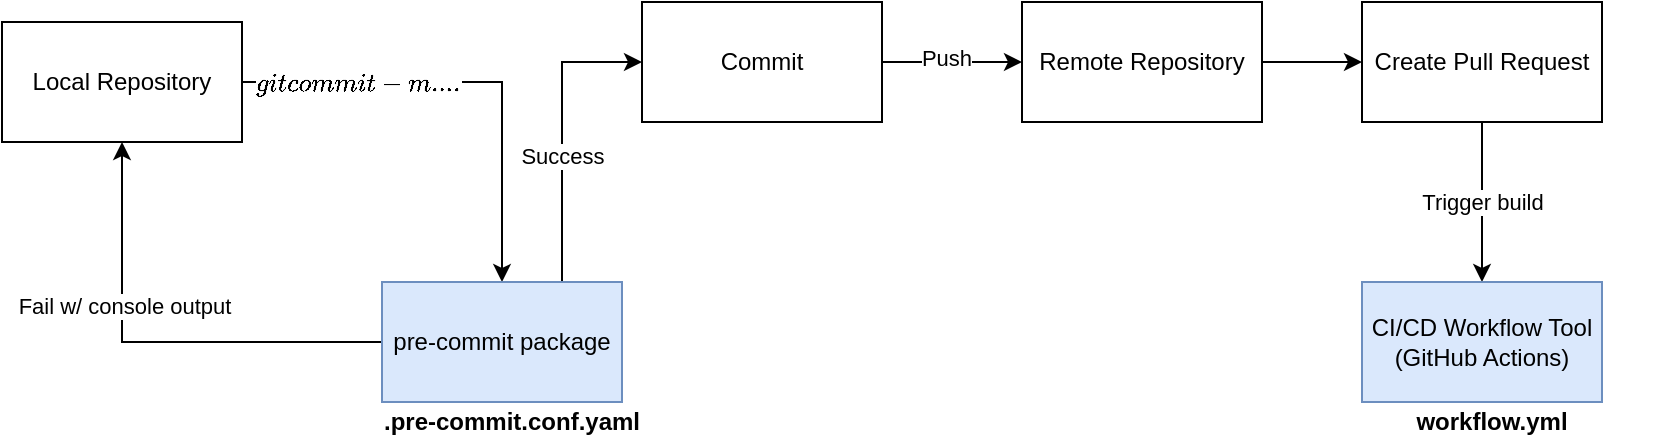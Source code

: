 <mxfile version="14.0.1" type="github">
  <diagram id="LUZRpnDYOSmTcrTUCKQi" name="Page-1">
    <mxGraphModel dx="2248" dy="1072" grid="1" gridSize="10" guides="1" tooltips="1" connect="1" arrows="1" fold="1" page="1" pageScale="1" pageWidth="850" pageHeight="1100" math="0" shadow="0">
      <root>
        <mxCell id="0" />
        <mxCell id="1" parent="0" />
        <mxCell id="aiKtJf3bWdpTuvma7a3a-4" style="edgeStyle=orthogonalEdgeStyle;rounded=0;orthogonalLoop=1;jettySize=auto;html=1;entryX=0.5;entryY=0;entryDx=0;entryDy=0;" edge="1" parent="1" source="aiKtJf3bWdpTuvma7a3a-1" target="aiKtJf3bWdpTuvma7a3a-7">
          <mxGeometry relative="1" as="geometry" />
        </mxCell>
        <mxCell id="aiKtJf3bWdpTuvma7a3a-24" value="`git commit -m ....`" style="edgeLabel;html=1;align=center;verticalAlign=middle;resizable=0;points=[];" vertex="1" connectable="0" parent="aiKtJf3bWdpTuvma7a3a-4">
          <mxGeometry x="-0.5" y="-1" relative="1" as="geometry">
            <mxPoint as="offset" />
          </mxGeometry>
        </mxCell>
        <mxCell id="aiKtJf3bWdpTuvma7a3a-1" value="Local Repository" style="rounded=0;whiteSpace=wrap;html=1;" vertex="1" parent="1">
          <mxGeometry x="-20" y="330" width="120" height="60" as="geometry" />
        </mxCell>
        <mxCell id="aiKtJf3bWdpTuvma7a3a-5" style="edgeStyle=orthogonalEdgeStyle;rounded=0;orthogonalLoop=1;jettySize=auto;html=1;" edge="1" parent="1" source="aiKtJf3bWdpTuvma7a3a-2" target="aiKtJf3bWdpTuvma7a3a-3">
          <mxGeometry relative="1" as="geometry" />
        </mxCell>
        <mxCell id="aiKtJf3bWdpTuvma7a3a-27" value="Push" style="edgeLabel;html=1;align=center;verticalAlign=middle;resizable=0;points=[];" vertex="1" connectable="0" parent="aiKtJf3bWdpTuvma7a3a-5">
          <mxGeometry x="-0.092" y="2" relative="1" as="geometry">
            <mxPoint as="offset" />
          </mxGeometry>
        </mxCell>
        <mxCell id="aiKtJf3bWdpTuvma7a3a-2" value="Commit" style="rounded=0;whiteSpace=wrap;html=1;" vertex="1" parent="1">
          <mxGeometry x="300" y="320" width="120" height="60" as="geometry" />
        </mxCell>
        <mxCell id="aiKtJf3bWdpTuvma7a3a-26" value="" style="edgeStyle=orthogonalEdgeStyle;rounded=0;orthogonalLoop=1;jettySize=auto;html=1;" edge="1" parent="1" source="aiKtJf3bWdpTuvma7a3a-3" target="aiKtJf3bWdpTuvma7a3a-18">
          <mxGeometry relative="1" as="geometry" />
        </mxCell>
        <mxCell id="aiKtJf3bWdpTuvma7a3a-3" value="Remote Repository" style="rounded=0;whiteSpace=wrap;html=1;" vertex="1" parent="1">
          <mxGeometry x="490" y="320" width="120" height="60" as="geometry" />
        </mxCell>
        <mxCell id="aiKtJf3bWdpTuvma7a3a-9" style="edgeStyle=orthogonalEdgeStyle;rounded=0;orthogonalLoop=1;jettySize=auto;html=1;exitX=0.75;exitY=0;exitDx=0;exitDy=0;entryX=0;entryY=0.5;entryDx=0;entryDy=0;" edge="1" parent="1" source="aiKtJf3bWdpTuvma7a3a-7" target="aiKtJf3bWdpTuvma7a3a-2">
          <mxGeometry relative="1" as="geometry">
            <mxPoint x="260" y="350" as="targetPoint" />
          </mxGeometry>
        </mxCell>
        <mxCell id="aiKtJf3bWdpTuvma7a3a-25" value="Success" style="edgeLabel;html=1;align=center;verticalAlign=middle;resizable=0;points=[];" vertex="1" connectable="0" parent="aiKtJf3bWdpTuvma7a3a-9">
          <mxGeometry x="-0.16" relative="1" as="geometry">
            <mxPoint as="offset" />
          </mxGeometry>
        </mxCell>
        <mxCell id="aiKtJf3bWdpTuvma7a3a-10" style="edgeStyle=orthogonalEdgeStyle;rounded=0;orthogonalLoop=1;jettySize=auto;html=1;entryX=0.5;entryY=1;entryDx=0;entryDy=0;" edge="1" parent="1" source="aiKtJf3bWdpTuvma7a3a-7" target="aiKtJf3bWdpTuvma7a3a-1">
          <mxGeometry relative="1" as="geometry" />
        </mxCell>
        <mxCell id="aiKtJf3bWdpTuvma7a3a-11" value="Fail w/ console output" style="edgeLabel;html=1;align=center;verticalAlign=middle;resizable=0;points=[];" vertex="1" connectable="0" parent="aiKtJf3bWdpTuvma7a3a-10">
          <mxGeometry x="0.292" y="-1" relative="1" as="geometry">
            <mxPoint as="offset" />
          </mxGeometry>
        </mxCell>
        <mxCell id="aiKtJf3bWdpTuvma7a3a-7" value="&lt;span&gt;pre-commit package&lt;/span&gt;" style="rounded=0;whiteSpace=wrap;html=1;fillColor=#dae8fc;strokeColor=#6c8ebf;fontStyle=0" vertex="1" parent="1">
          <mxGeometry x="170" y="460" width="120" height="60" as="geometry" />
        </mxCell>
        <mxCell id="aiKtJf3bWdpTuvma7a3a-12" value=".pre-commit.conf.yaml" style="text;html=1;strokeColor=none;fillColor=none;align=center;verticalAlign=middle;whiteSpace=wrap;rounded=0;fontStyle=1" vertex="1" parent="1">
          <mxGeometry x="150" y="520" width="170" height="20" as="geometry" />
        </mxCell>
        <mxCell id="aiKtJf3bWdpTuvma7a3a-30" value="Trigger build" style="edgeStyle=orthogonalEdgeStyle;rounded=0;orthogonalLoop=1;jettySize=auto;html=1;" edge="1" parent="1" source="aiKtJf3bWdpTuvma7a3a-18" target="aiKtJf3bWdpTuvma7a3a-19">
          <mxGeometry relative="1" as="geometry" />
        </mxCell>
        <mxCell id="aiKtJf3bWdpTuvma7a3a-18" value="Create Pull Request" style="rounded=0;whiteSpace=wrap;html=1;" vertex="1" parent="1">
          <mxGeometry x="660" y="320" width="120" height="60" as="geometry" />
        </mxCell>
        <mxCell id="aiKtJf3bWdpTuvma7a3a-19" value="CI/CD Workflow Tool (GitHub Actions)" style="rounded=0;whiteSpace=wrap;html=1;fillColor=#dae8fc;strokeColor=#6c8ebf;" vertex="1" parent="1">
          <mxGeometry x="660" y="460" width="120" height="60" as="geometry" />
        </mxCell>
        <mxCell id="aiKtJf3bWdpTuvma7a3a-31" value="workflow.yml" style="text;html=1;strokeColor=none;fillColor=none;align=center;verticalAlign=middle;whiteSpace=wrap;rounded=0;fontStyle=1" vertex="1" parent="1">
          <mxGeometry x="640" y="520" width="170" height="20" as="geometry" />
        </mxCell>
      </root>
    </mxGraphModel>
  </diagram>
</mxfile>
